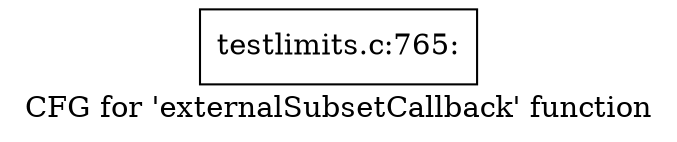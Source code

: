 digraph "CFG for 'externalSubsetCallback' function" {
	label="CFG for 'externalSubsetCallback' function";

	Node0x4c17100 [shape=record,label="{testlimits.c:765:}"];
}
